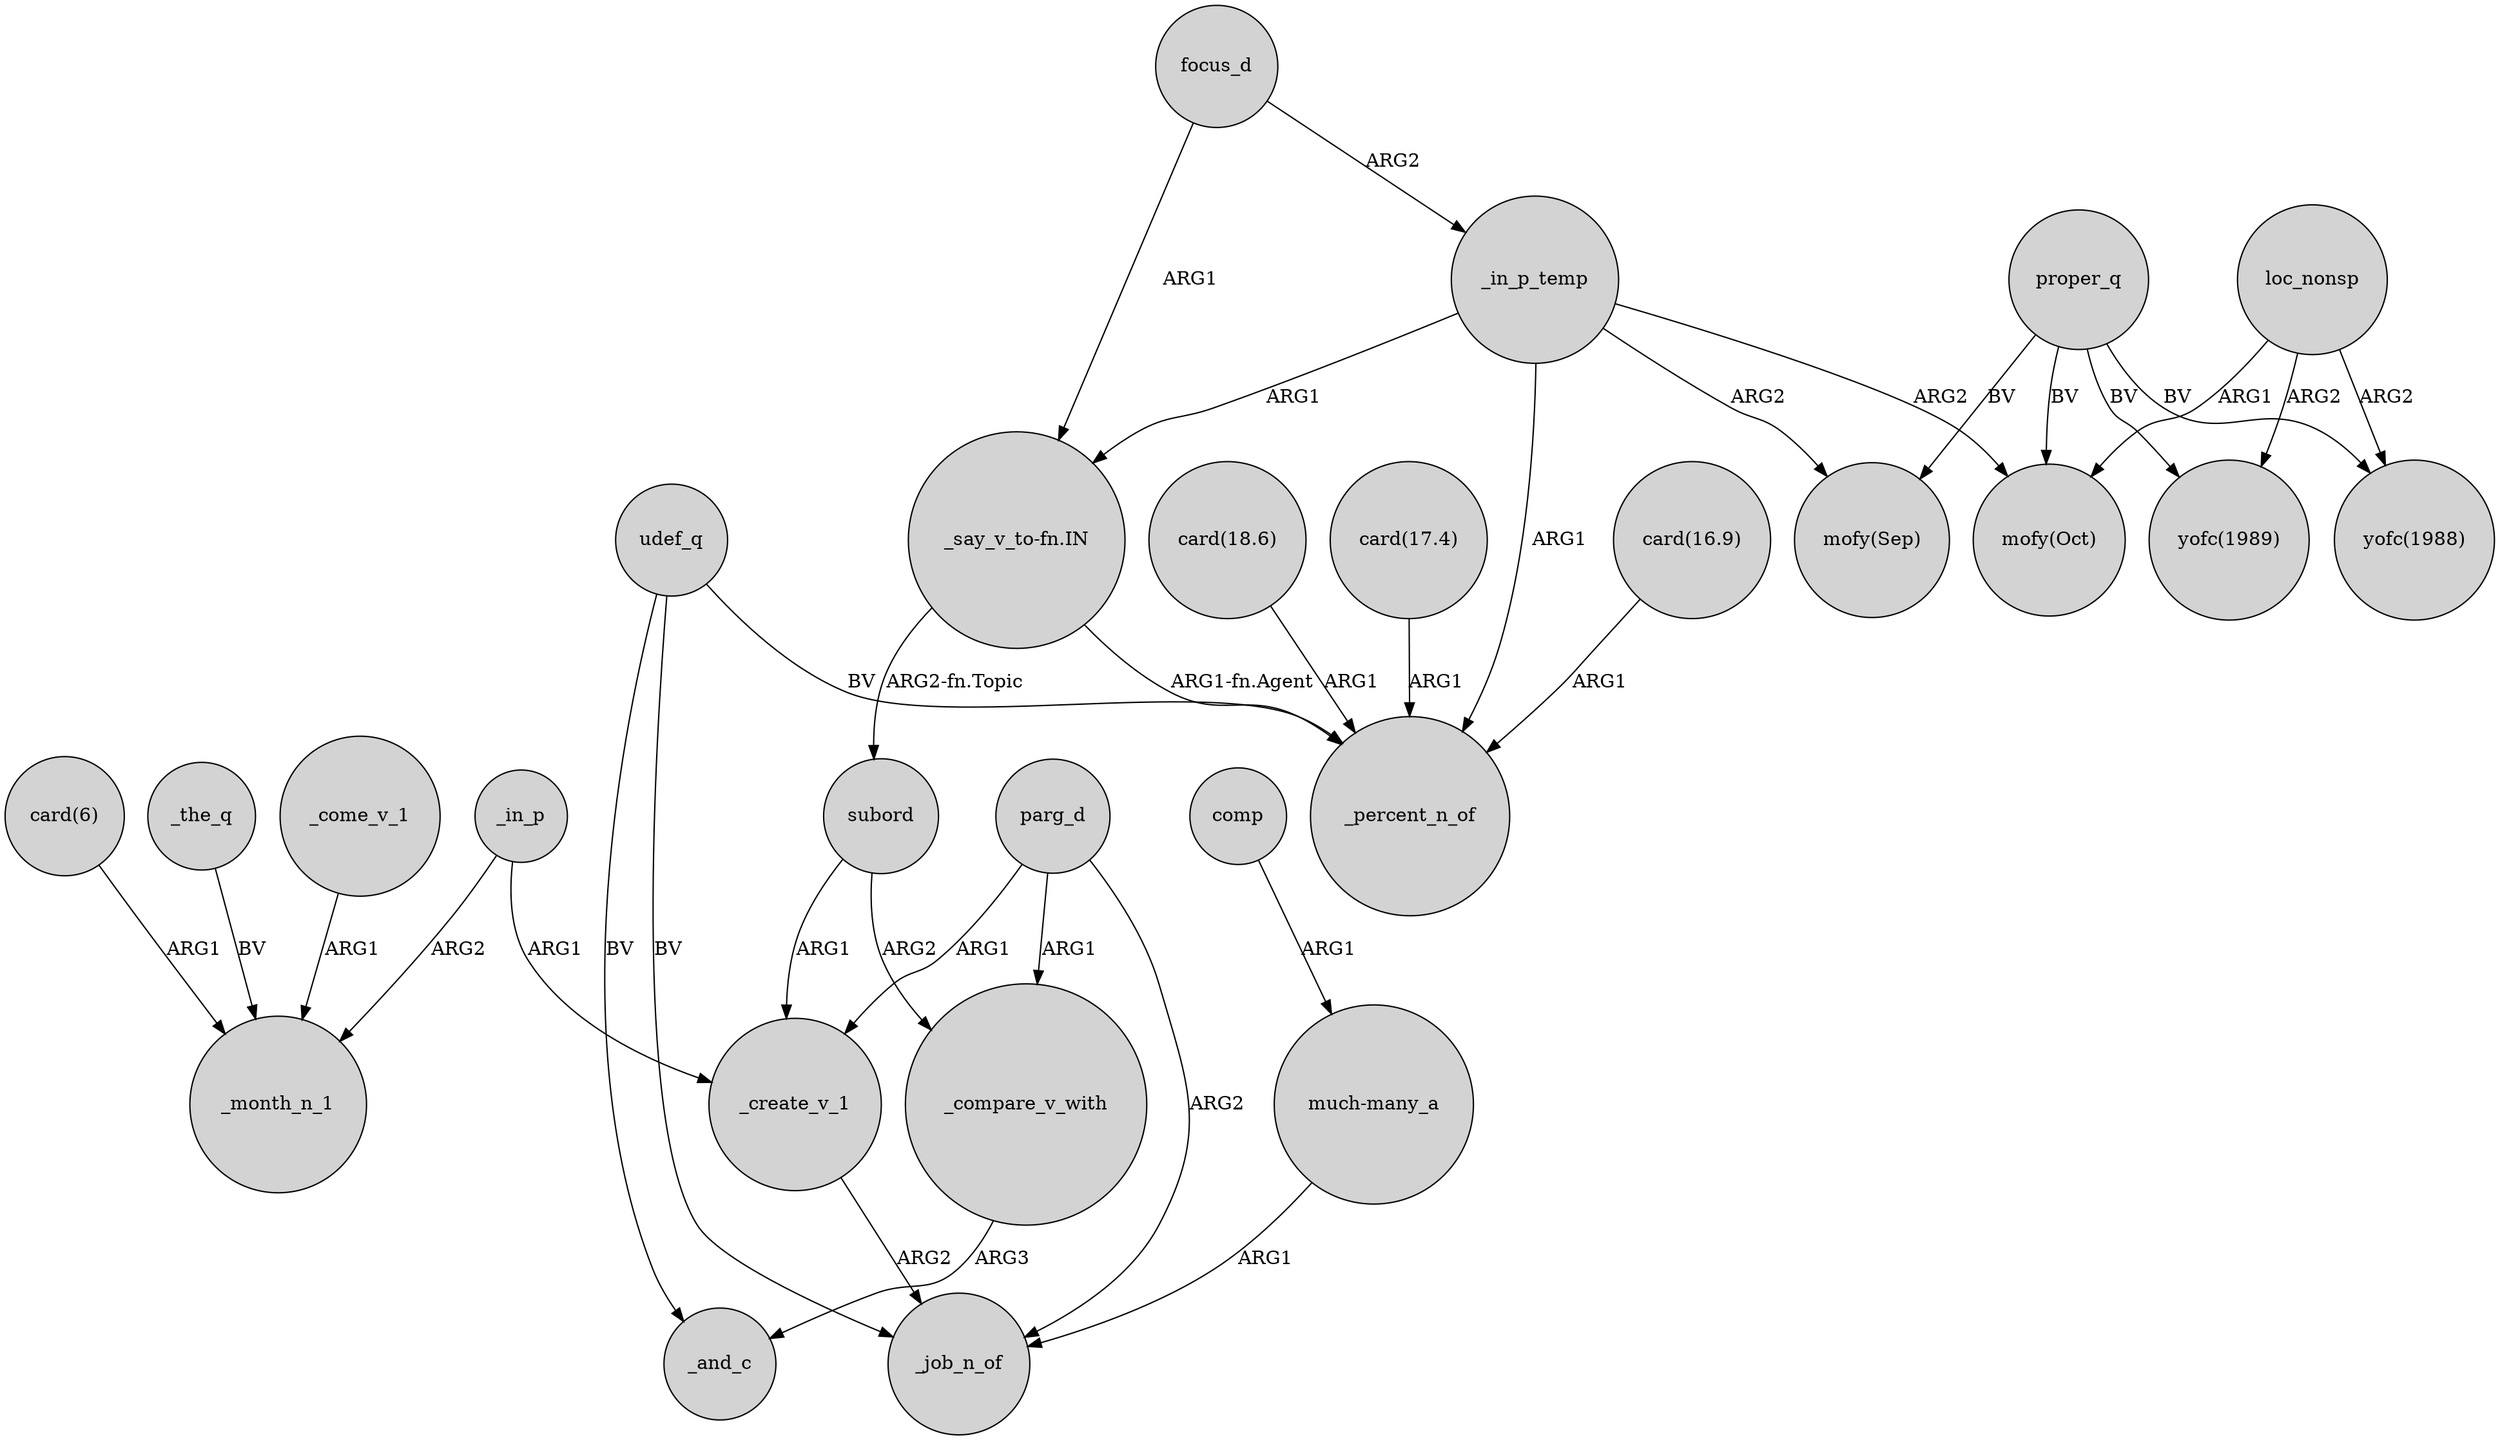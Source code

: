 digraph {
	node [shape=circle style=filled]
	_in_p -> _month_n_1 [label=ARG2]
	focus_d -> _in_p_temp [label=ARG2]
	loc_nonsp -> "mofy(Oct)" [label=ARG1]
	_create_v_1 -> _job_n_of [label=ARG2]
	parg_d -> _create_v_1 [label=ARG1]
	parg_d -> _job_n_of [label=ARG2]
	_in_p_temp -> _percent_n_of [label=ARG1]
	parg_d -> _compare_v_with [label=ARG1]
	_in_p_temp -> "mofy(Oct)" [label=ARG2]
	proper_q -> "mofy(Oct)" [label=BV]
	proper_q -> "mofy(Sep)" [label=BV]
	subord -> _create_v_1 [label=ARG1]
	"much-many_a" -> _job_n_of [label=ARG1]
	proper_q -> "yofc(1989)" [label=BV]
	"_say_v_to-fn.IN" -> _percent_n_of [label="ARG1-fn.Agent"]
	_the_q -> _month_n_1 [label=BV]
	_in_p -> _create_v_1 [label=ARG1]
	comp -> "much-many_a" [label=ARG1]
	"card(16.9)" -> _percent_n_of [label=ARG1]
	proper_q -> "yofc(1988)" [label=BV]
	_compare_v_with -> _and_c [label=ARG3]
	"_say_v_to-fn.IN" -> subord [label="ARG2-fn.Topic"]
	_in_p_temp -> "_say_v_to-fn.IN" [label=ARG1]
	_come_v_1 -> _month_n_1 [label=ARG1]
	loc_nonsp -> "yofc(1989)" [label=ARG2]
	"card(18.6)" -> _percent_n_of [label=ARG1]
	subord -> _compare_v_with [label=ARG2]
	"card(17.4)" -> _percent_n_of [label=ARG1]
	udef_q -> _percent_n_of [label=BV]
	"card(6)" -> _month_n_1 [label=ARG1]
	udef_q -> _job_n_of [label=BV]
	udef_q -> _and_c [label=BV]
	_in_p_temp -> "mofy(Sep)" [label=ARG2]
	focus_d -> "_say_v_to-fn.IN" [label=ARG1]
	loc_nonsp -> "yofc(1988)" [label=ARG2]
}
